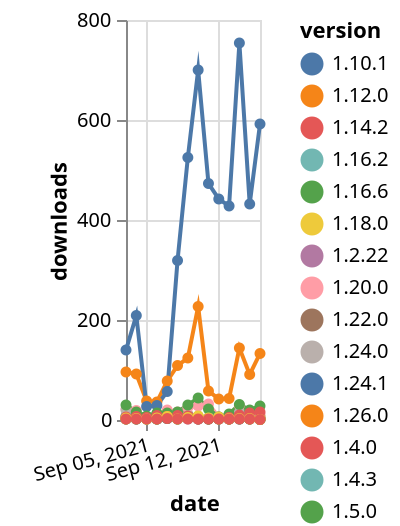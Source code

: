 {"$schema": "https://vega.github.io/schema/vega-lite/v5.json", "description": "A simple bar chart with embedded data.", "data": {"values": [{"date": "2021-09-03", "total": 4536, "delta": 3, "version": "1.10.1"}, {"date": "2021-09-04", "total": 4538, "delta": 2, "version": "1.10.1"}, {"date": "2021-09-05", "total": 4540, "delta": 2, "version": "1.10.1"}, {"date": "2021-09-06", "total": 4542, "delta": 2, "version": "1.10.1"}, {"date": "2021-09-07", "total": 4545, "delta": 3, "version": "1.10.1"}, {"date": "2021-09-08", "total": 4547, "delta": 2, "version": "1.10.1"}, {"date": "2021-09-09", "total": 4550, "delta": 3, "version": "1.10.1"}, {"date": "2021-09-10", "total": 4552, "delta": 2, "version": "1.10.1"}, {"date": "2021-09-11", "total": 4554, "delta": 2, "version": "1.10.1"}, {"date": "2021-09-12", "total": 4556, "delta": 2, "version": "1.10.1"}, {"date": "2021-09-13", "total": 4558, "delta": 2, "version": "1.10.1"}, {"date": "2021-09-14", "total": 4560, "delta": 2, "version": "1.10.1"}, {"date": "2021-09-15", "total": 4562, "delta": 2, "version": "1.10.1"}, {"date": "2021-09-16", "total": 4563, "delta": 1, "version": "1.10.1"}, {"date": "2021-09-03", "total": 11381, "delta": 5, "version": "1.18.0"}, {"date": "2021-09-04", "total": 11383, "delta": 2, "version": "1.18.0"}, {"date": "2021-09-05", "total": 11389, "delta": 6, "version": "1.18.0"}, {"date": "2021-09-06", "total": 11392, "delta": 3, "version": "1.18.0"}, {"date": "2021-09-07", "total": 11398, "delta": 6, "version": "1.18.0"}, {"date": "2021-09-08", "total": 11401, "delta": 3, "version": "1.18.0"}, {"date": "2021-09-09", "total": 11405, "delta": 4, "version": "1.18.0"}, {"date": "2021-09-10", "total": 11413, "delta": 8, "version": "1.18.0"}, {"date": "2021-09-11", "total": 11415, "delta": 2, "version": "1.18.0"}, {"date": "2021-09-12", "total": 11418, "delta": 3, "version": "1.18.0"}, {"date": "2021-09-13", "total": 11422, "delta": 4, "version": "1.18.0"}, {"date": "2021-09-14", "total": 11428, "delta": 6, "version": "1.18.0"}, {"date": "2021-09-15", "total": 11432, "delta": 4, "version": "1.18.0"}, {"date": "2021-09-16", "total": 11439, "delta": 7, "version": "1.18.0"}, {"date": "2021-09-03", "total": 2651, "delta": 2, "version": "1.2.22"}, {"date": "2021-09-04", "total": 2653, "delta": 2, "version": "1.2.22"}, {"date": "2021-09-05", "total": 2655, "delta": 2, "version": "1.2.22"}, {"date": "2021-09-06", "total": 2657, "delta": 2, "version": "1.2.22"}, {"date": "2021-09-07", "total": 2660, "delta": 3, "version": "1.2.22"}, {"date": "2021-09-08", "total": 2662, "delta": 2, "version": "1.2.22"}, {"date": "2021-09-09", "total": 2664, "delta": 2, "version": "1.2.22"}, {"date": "2021-09-10", "total": 2666, "delta": 2, "version": "1.2.22"}, {"date": "2021-09-11", "total": 2668, "delta": 2, "version": "1.2.22"}, {"date": "2021-09-12", "total": 2670, "delta": 2, "version": "1.2.22"}, {"date": "2021-09-13", "total": 2672, "delta": 2, "version": "1.2.22"}, {"date": "2021-09-14", "total": 2674, "delta": 2, "version": "1.2.22"}, {"date": "2021-09-15", "total": 2676, "delta": 2, "version": "1.2.22"}, {"date": "2021-09-16", "total": 2677, "delta": 1, "version": "1.2.22"}, {"date": "2021-09-03", "total": 13266, "delta": 7, "version": "1.22.0"}, {"date": "2021-09-04", "total": 13272, "delta": 6, "version": "1.22.0"}, {"date": "2021-09-05", "total": 13275, "delta": 3, "version": "1.22.0"}, {"date": "2021-09-06", "total": 13278, "delta": 3, "version": "1.22.0"}, {"date": "2021-09-07", "total": 13283, "delta": 5, "version": "1.22.0"}, {"date": "2021-09-08", "total": 13289, "delta": 6, "version": "1.22.0"}, {"date": "2021-09-09", "total": 13300, "delta": 11, "version": "1.22.0"}, {"date": "2021-09-10", "total": 13306, "delta": 6, "version": "1.22.0"}, {"date": "2021-09-11", "total": 13308, "delta": 2, "version": "1.22.0"}, {"date": "2021-09-12", "total": 13312, "delta": 4, "version": "1.22.0"}, {"date": "2021-09-13", "total": 13314, "delta": 2, "version": "1.22.0"}, {"date": "2021-09-14", "total": 13328, "delta": 14, "version": "1.22.0"}, {"date": "2021-09-15", "total": 13334, "delta": 6, "version": "1.22.0"}, {"date": "2021-09-16", "total": 13335, "delta": 1, "version": "1.22.0"}, {"date": "2021-09-03", "total": 5632, "delta": 96, "version": "1.26.0"}, {"date": "2021-09-04", "total": 5724, "delta": 92, "version": "1.26.0"}, {"date": "2021-09-05", "total": 5762, "delta": 38, "version": "1.26.0"}, {"date": "2021-09-06", "total": 5798, "delta": 36, "version": "1.26.0"}, {"date": "2021-09-07", "total": 5876, "delta": 78, "version": "1.26.0"}, {"date": "2021-09-08", "total": 5985, "delta": 109, "version": "1.26.0"}, {"date": "2021-09-09", "total": 6109, "delta": 124, "version": "1.26.0"}, {"date": "2021-09-10", "total": 6336, "delta": 227, "version": "1.26.0"}, {"date": "2021-09-11", "total": 6394, "delta": 58, "version": "1.26.0"}, {"date": "2021-09-12", "total": 6436, "delta": 42, "version": "1.26.0"}, {"date": "2021-09-13", "total": 6479, "delta": 43, "version": "1.26.0"}, {"date": "2021-09-14", "total": 6623, "delta": 144, "version": "1.26.0"}, {"date": "2021-09-15", "total": 6714, "delta": 91, "version": "1.26.0"}, {"date": "2021-09-16", "total": 6847, "delta": 133, "version": "1.26.0"}, {"date": "2021-09-03", "total": 33261, "delta": 22, "version": "1.20.0"}, {"date": "2021-09-04", "total": 33280, "delta": 19, "version": "1.20.0"}, {"date": "2021-09-05", "total": 33285, "delta": 5, "version": "1.20.0"}, {"date": "2021-09-06", "total": 33290, "delta": 5, "version": "1.20.0"}, {"date": "2021-09-07", "total": 33310, "delta": 20, "version": "1.20.0"}, {"date": "2021-09-08", "total": 33326, "delta": 16, "version": "1.20.0"}, {"date": "2021-09-09", "total": 33351, "delta": 25, "version": "1.20.0"}, {"date": "2021-09-10", "total": 33379, "delta": 28, "version": "1.20.0"}, {"date": "2021-09-11", "total": 33411, "delta": 32, "version": "1.20.0"}, {"date": "2021-09-12", "total": 33417, "delta": 6, "version": "1.20.0"}, {"date": "2021-09-13", "total": 33423, "delta": 6, "version": "1.20.0"}, {"date": "2021-09-14", "total": 33452, "delta": 29, "version": "1.20.0"}, {"date": "2021-09-15", "total": 33461, "delta": 9, "version": "1.20.0"}, {"date": "2021-09-16", "total": 33472, "delta": 11, "version": "1.20.0"}, {"date": "2021-09-03", "total": 14510, "delta": 2, "version": "1.16.2"}, {"date": "2021-09-04", "total": 14514, "delta": 4, "version": "1.16.2"}, {"date": "2021-09-05", "total": 14516, "delta": 2, "version": "1.16.2"}, {"date": "2021-09-06", "total": 14518, "delta": 2, "version": "1.16.2"}, {"date": "2021-09-07", "total": 14528, "delta": 10, "version": "1.16.2"}, {"date": "2021-09-08", "total": 14530, "delta": 2, "version": "1.16.2"}, {"date": "2021-09-09", "total": 14536, "delta": 6, "version": "1.16.2"}, {"date": "2021-09-10", "total": 14540, "delta": 4, "version": "1.16.2"}, {"date": "2021-09-11", "total": 14543, "delta": 3, "version": "1.16.2"}, {"date": "2021-09-12", "total": 14545, "delta": 2, "version": "1.16.2"}, {"date": "2021-09-13", "total": 14550, "delta": 5, "version": "1.16.2"}, {"date": "2021-09-14", "total": 14556, "delta": 6, "version": "1.16.2"}, {"date": "2021-09-15", "total": 14558, "delta": 2, "version": "1.16.2"}, {"date": "2021-09-16", "total": 14560, "delta": 2, "version": "1.16.2"}, {"date": "2021-09-03", "total": 18150, "delta": 8, "version": "1.4.3"}, {"date": "2021-09-04", "total": 18155, "delta": 5, "version": "1.4.3"}, {"date": "2021-09-05", "total": 18157, "delta": 2, "version": "1.4.3"}, {"date": "2021-09-06", "total": 18159, "delta": 2, "version": "1.4.3"}, {"date": "2021-09-07", "total": 18164, "delta": 5, "version": "1.4.3"}, {"date": "2021-09-08", "total": 18179, "delta": 15, "version": "1.4.3"}, {"date": "2021-09-09", "total": 18186, "delta": 7, "version": "1.4.3"}, {"date": "2021-09-10", "total": 18191, "delta": 5, "version": "1.4.3"}, {"date": "2021-09-11", "total": 18195, "delta": 4, "version": "1.4.3"}, {"date": "2021-09-12", "total": 18200, "delta": 5, "version": "1.4.3"}, {"date": "2021-09-13", "total": 18205, "delta": 5, "version": "1.4.3"}, {"date": "2021-09-14", "total": 18215, "delta": 10, "version": "1.4.3"}, {"date": "2021-09-15", "total": 18219, "delta": 4, "version": "1.4.3"}, {"date": "2021-09-16", "total": 18222, "delta": 3, "version": "1.4.3"}, {"date": "2021-09-03", "total": 21866, "delta": 20, "version": "1.24.0"}, {"date": "2021-09-04", "total": 21871, "delta": 5, "version": "1.24.0"}, {"date": "2021-09-05", "total": 21877, "delta": 6, "version": "1.24.0"}, {"date": "2021-09-06", "total": 21884, "delta": 7, "version": "1.24.0"}, {"date": "2021-09-07", "total": 21896, "delta": 12, "version": "1.24.0"}, {"date": "2021-09-08", "total": 21910, "delta": 14, "version": "1.24.0"}, {"date": "2021-09-09", "total": 21919, "delta": 9, "version": "1.24.0"}, {"date": "2021-09-10", "total": 21925, "delta": 6, "version": "1.24.0"}, {"date": "2021-09-11", "total": 21930, "delta": 5, "version": "1.24.0"}, {"date": "2021-09-12", "total": 21936, "delta": 6, "version": "1.24.0"}, {"date": "2021-09-13", "total": 21940, "delta": 4, "version": "1.24.0"}, {"date": "2021-09-14", "total": 21955, "delta": 15, "version": "1.24.0"}, {"date": "2021-09-15", "total": 21961, "delta": 6, "version": "1.24.0"}, {"date": "2021-09-16", "total": 21967, "delta": 6, "version": "1.24.0"}, {"date": "2021-09-03", "total": 2671, "delta": 2, "version": "1.5.0"}, {"date": "2021-09-04", "total": 2673, "delta": 2, "version": "1.5.0"}, {"date": "2021-09-05", "total": 2675, "delta": 2, "version": "1.5.0"}, {"date": "2021-09-06", "total": 2677, "delta": 2, "version": "1.5.0"}, {"date": "2021-09-07", "total": 2680, "delta": 3, "version": "1.5.0"}, {"date": "2021-09-08", "total": 2682, "delta": 2, "version": "1.5.0"}, {"date": "2021-09-09", "total": 2685, "delta": 3, "version": "1.5.0"}, {"date": "2021-09-10", "total": 2687, "delta": 2, "version": "1.5.0"}, {"date": "2021-09-11", "total": 2689, "delta": 2, "version": "1.5.0"}, {"date": "2021-09-12", "total": 2691, "delta": 2, "version": "1.5.0"}, {"date": "2021-09-13", "total": 2693, "delta": 2, "version": "1.5.0"}, {"date": "2021-09-14", "total": 2695, "delta": 2, "version": "1.5.0"}, {"date": "2021-09-15", "total": 2697, "delta": 2, "version": "1.5.0"}, {"date": "2021-09-16", "total": 2698, "delta": 1, "version": "1.5.0"}, {"date": "2021-09-03", "total": 12994, "delta": 140, "version": "1.24.1"}, {"date": "2021-09-04", "total": 13203, "delta": 209, "version": "1.24.1"}, {"date": "2021-09-05", "total": 13230, "delta": 27, "version": "1.24.1"}, {"date": "2021-09-06", "total": 13259, "delta": 29, "version": "1.24.1"}, {"date": "2021-09-07", "total": 13316, "delta": 57, "version": "1.24.1"}, {"date": "2021-09-08", "total": 13635, "delta": 319, "version": "1.24.1"}, {"date": "2021-09-09", "total": 14160, "delta": 525, "version": "1.24.1"}, {"date": "2021-09-10", "total": 14860, "delta": 700, "version": "1.24.1"}, {"date": "2021-09-11", "total": 15333, "delta": 473, "version": "1.24.1"}, {"date": "2021-09-12", "total": 15775, "delta": 442, "version": "1.24.1"}, {"date": "2021-09-13", "total": 16203, "delta": 428, "version": "1.24.1"}, {"date": "2021-09-14", "total": 16957, "delta": 754, "version": "1.24.1"}, {"date": "2021-09-15", "total": 17389, "delta": 432, "version": "1.24.1"}, {"date": "2021-09-16", "total": 17981, "delta": 592, "version": "1.24.1"}, {"date": "2021-09-03", "total": 44319, "delta": 30, "version": "1.16.6"}, {"date": "2021-09-04", "total": 44335, "delta": 16, "version": "1.16.6"}, {"date": "2021-09-05", "total": 44343, "delta": 8, "version": "1.16.6"}, {"date": "2021-09-06", "total": 44357, "delta": 14, "version": "1.16.6"}, {"date": "2021-09-07", "total": 44371, "delta": 14, "version": "1.16.6"}, {"date": "2021-09-08", "total": 44387, "delta": 16, "version": "1.16.6"}, {"date": "2021-09-09", "total": 44417, "delta": 30, "version": "1.16.6"}, {"date": "2021-09-10", "total": 44461, "delta": 44, "version": "1.16.6"}, {"date": "2021-09-11", "total": 44483, "delta": 22, "version": "1.16.6"}, {"date": "2021-09-12", "total": 44489, "delta": 6, "version": "1.16.6"}, {"date": "2021-09-13", "total": 44501, "delta": 12, "version": "1.16.6"}, {"date": "2021-09-14", "total": 44532, "delta": 31, "version": "1.16.6"}, {"date": "2021-09-15", "total": 44552, "delta": 20, "version": "1.16.6"}, {"date": "2021-09-16", "total": 44580, "delta": 28, "version": "1.16.6"}, {"date": "2021-09-03", "total": 54133, "delta": 2, "version": "1.12.0"}, {"date": "2021-09-04", "total": 54137, "delta": 4, "version": "1.12.0"}, {"date": "2021-09-05", "total": 54139, "delta": 2, "version": "1.12.0"}, {"date": "2021-09-06", "total": 54141, "delta": 2, "version": "1.12.0"}, {"date": "2021-09-07", "total": 54148, "delta": 7, "version": "1.12.0"}, {"date": "2021-09-08", "total": 54151, "delta": 3, "version": "1.12.0"}, {"date": "2021-09-09", "total": 54157, "delta": 6, "version": "1.12.0"}, {"date": "2021-09-10", "total": 54160, "delta": 3, "version": "1.12.0"}, {"date": "2021-09-11", "total": 54163, "delta": 3, "version": "1.12.0"}, {"date": "2021-09-12", "total": 54165, "delta": 2, "version": "1.12.0"}, {"date": "2021-09-13", "total": 54167, "delta": 2, "version": "1.12.0"}, {"date": "2021-09-14", "total": 54170, "delta": 3, "version": "1.12.0"}, {"date": "2021-09-15", "total": 54172, "delta": 2, "version": "1.12.0"}, {"date": "2021-09-16", "total": 54175, "delta": 3, "version": "1.12.0"}, {"date": "2021-09-03", "total": 26404, "delta": 6, "version": "1.14.2"}, {"date": "2021-09-04", "total": 26411, "delta": 7, "version": "1.14.2"}, {"date": "2021-09-05", "total": 26416, "delta": 5, "version": "1.14.2"}, {"date": "2021-09-06", "total": 26425, "delta": 9, "version": "1.14.2"}, {"date": "2021-09-07", "total": 26432, "delta": 7, "version": "1.14.2"}, {"date": "2021-09-08", "total": 26441, "delta": 9, "version": "1.14.2"}, {"date": "2021-09-09", "total": 26449, "delta": 8, "version": "1.14.2"}, {"date": "2021-09-10", "total": 26451, "delta": 2, "version": "1.14.2"}, {"date": "2021-09-11", "total": 26454, "delta": 3, "version": "1.14.2"}, {"date": "2021-09-12", "total": 26459, "delta": 5, "version": "1.14.2"}, {"date": "2021-09-13", "total": 26464, "delta": 5, "version": "1.14.2"}, {"date": "2021-09-14", "total": 26474, "delta": 10, "version": "1.14.2"}, {"date": "2021-09-15", "total": 26488, "delta": 14, "version": "1.14.2"}, {"date": "2021-09-16", "total": 26504, "delta": 16, "version": "1.14.2"}, {"date": "2021-09-03", "total": 36786, "delta": 4, "version": "1.6.6"}, {"date": "2021-09-04", "total": 36789, "delta": 3, "version": "1.6.6"}, {"date": "2021-09-05", "total": 36791, "delta": 2, "version": "1.6.6"}, {"date": "2021-09-06", "total": 36795, "delta": 4, "version": "1.6.6"}, {"date": "2021-09-07", "total": 36802, "delta": 7, "version": "1.6.6"}, {"date": "2021-09-08", "total": 36804, "delta": 2, "version": "1.6.6"}, {"date": "2021-09-09", "total": 36809, "delta": 5, "version": "1.6.6"}, {"date": "2021-09-10", "total": 36817, "delta": 8, "version": "1.6.6"}, {"date": "2021-09-11", "total": 36821, "delta": 4, "version": "1.6.6"}, {"date": "2021-09-12", "total": 36827, "delta": 6, "version": "1.6.6"}, {"date": "2021-09-13", "total": 36830, "delta": 3, "version": "1.6.6"}, {"date": "2021-09-14", "total": 36833, "delta": 3, "version": "1.6.6"}, {"date": "2021-09-15", "total": 36836, "delta": 3, "version": "1.6.6"}, {"date": "2021-09-16", "total": 36837, "delta": 1, "version": "1.6.6"}, {"date": "2021-09-03", "total": 3215, "delta": 2, "version": "1.4.0"}, {"date": "2021-09-04", "total": 3217, "delta": 2, "version": "1.4.0"}, {"date": "2021-09-05", "total": 3219, "delta": 2, "version": "1.4.0"}, {"date": "2021-09-06", "total": 3221, "delta": 2, "version": "1.4.0"}, {"date": "2021-09-07", "total": 3224, "delta": 3, "version": "1.4.0"}, {"date": "2021-09-08", "total": 3226, "delta": 2, "version": "1.4.0"}, {"date": "2021-09-09", "total": 3228, "delta": 2, "version": "1.4.0"}, {"date": "2021-09-10", "total": 3230, "delta": 2, "version": "1.4.0"}, {"date": "2021-09-11", "total": 3232, "delta": 2, "version": "1.4.0"}, {"date": "2021-09-12", "total": 3234, "delta": 2, "version": "1.4.0"}, {"date": "2021-09-13", "total": 3236, "delta": 2, "version": "1.4.0"}, {"date": "2021-09-14", "total": 3238, "delta": 2, "version": "1.4.0"}, {"date": "2021-09-15", "total": 3240, "delta": 2, "version": "1.4.0"}, {"date": "2021-09-16", "total": 3241, "delta": 1, "version": "1.4.0"}]}, "width": "container", "mark": {"type": "line", "point": {"filled": true}}, "encoding": {"x": {"field": "date", "type": "temporal", "timeUnit": "yearmonthdate", "title": "date", "axis": {"labelAngle": -15}}, "y": {"field": "delta", "type": "quantitative", "title": "downloads"}, "color": {"field": "version", "type": "nominal"}, "tooltip": {"field": "delta"}}}